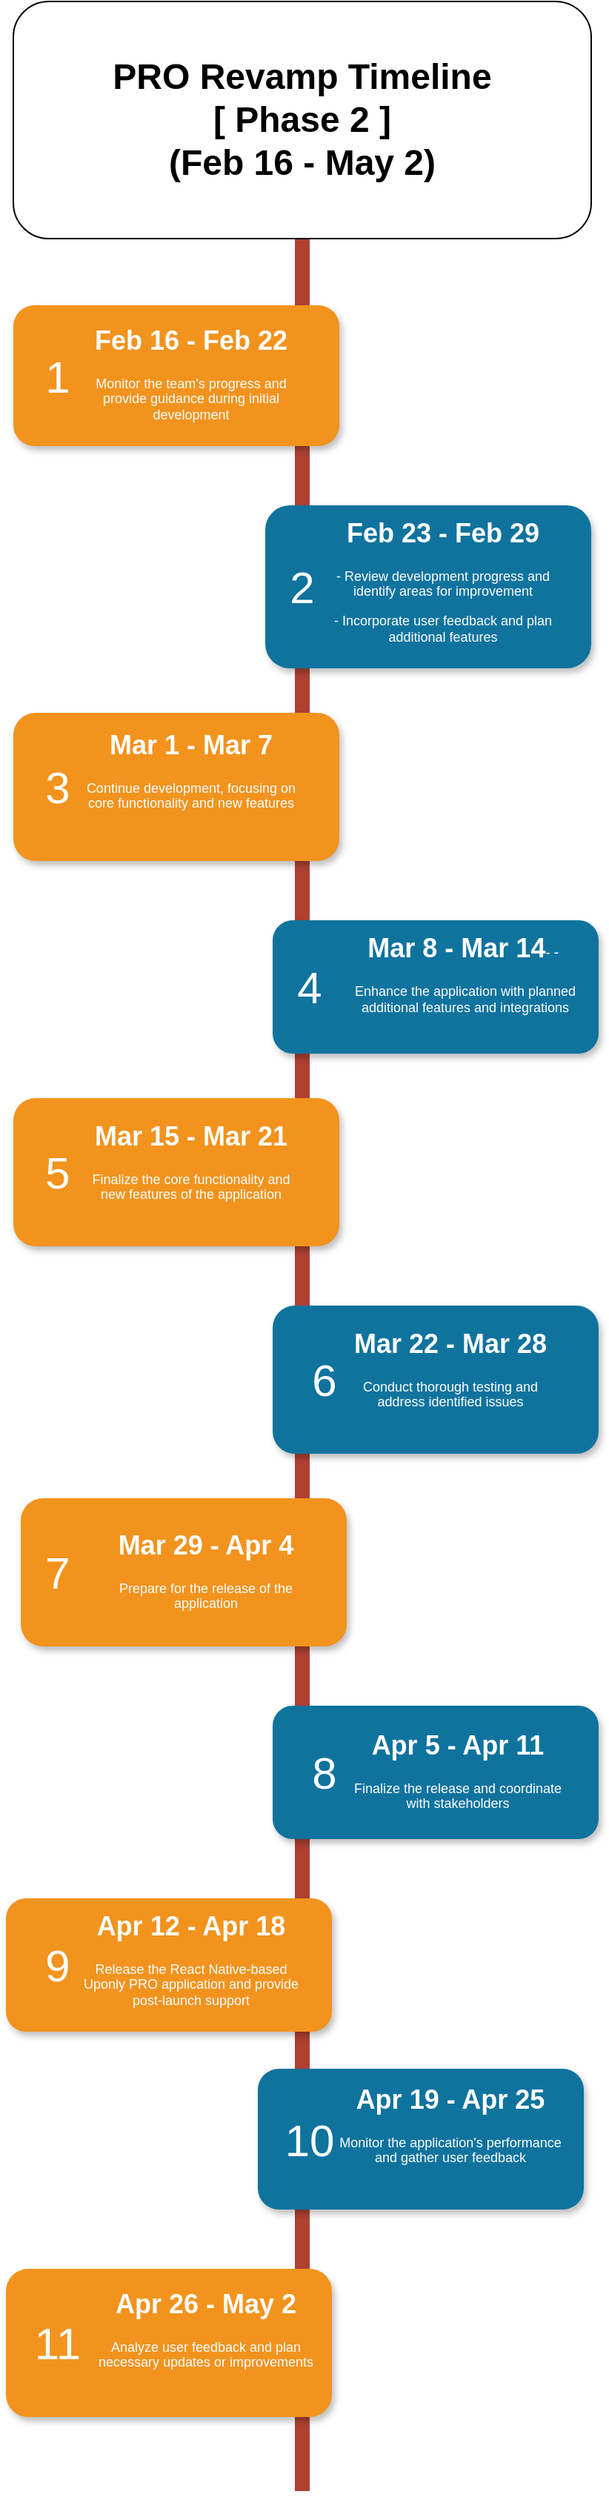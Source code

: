 <mxfile version="25.0.0">
  <diagram name="Page-1" id="zmxZgUa_38jgLE6EmigK">
    <mxGraphModel dx="1369" dy="1955" grid="1" gridSize="10" guides="1" tooltips="1" connect="0" arrows="1" fold="1" page="1" pageScale="1" pageWidth="850" pageHeight="1100" math="0" shadow="0">
      <root>
        <mxCell id="0" />
        <mxCell id="1" parent="0" />
        <mxCell id="XWHrOrHNhLMYfdM_3WN3-1" value="" style="line;strokeWidth=10;direction=south;html=1;fillColor=none;fontSize=13;fontColor=#000000;align=center;strokeColor=#AE4132;" vertex="1" parent="1">
          <mxGeometry x="360" y="70" width="10" height="1540" as="geometry" />
        </mxCell>
        <mxCell id="XWHrOrHNhLMYfdM_3WN3-2" value="" style="rounded=1;whiteSpace=wrap;html=1;strokeColor=none;strokeWidth=1;fillColor=#F2931E;fontSize=13;fontColor=#FFFFFF;align=center;gradientColor=none;gradientDirection=east;verticalAlign=top;shadow=1;" vertex="1" parent="1">
          <mxGeometry x="170" y="135" width="220" height="95" as="geometry" />
        </mxCell>
        <mxCell id="XWHrOrHNhLMYfdM_3WN3-3" value="1" style="text;html=1;strokeColor=none;fillColor=none;align=center;verticalAlign=middle;whiteSpace=wrap;fontSize=30;fontColor=#FFFFFF;" vertex="1" parent="1">
          <mxGeometry x="180" y="172.5" width="40" height="20" as="geometry" />
        </mxCell>
        <mxCell id="XWHrOrHNhLMYfdM_3WN3-4" value="" style="rounded=1;whiteSpace=wrap;html=1;strokeColor=none;strokeWidth=1;fillColor=#10739E;fontSize=13;fontColor=#FFFFFF;align=center;gradientColor=none;gradientDirection=east;verticalAlign=top;shadow=1;" vertex="1" parent="1">
          <mxGeometry x="340" y="270" width="220" height="110" as="geometry" />
        </mxCell>
        <mxCell id="XWHrOrHNhLMYfdM_3WN3-5" value="2" style="text;html=1;strokeColor=none;fillColor=none;align=center;verticalAlign=middle;whiteSpace=wrap;fontSize=30;fontColor=#FFFFFF;" vertex="1" parent="1">
          <mxGeometry x="345" y="315" width="40" height="20" as="geometry" />
        </mxCell>
        <mxCell id="XWHrOrHNhLMYfdM_3WN3-6" value="" style="rounded=1;whiteSpace=wrap;html=1;strokeColor=none;strokeWidth=1;fillColor=#F2931E;fontSize=13;fontColor=#FFFFFF;align=center;gradientColor=none;gradientDirection=east;verticalAlign=top;shadow=1;" vertex="1" parent="1">
          <mxGeometry x="170" y="410" width="220" height="100" as="geometry" />
        </mxCell>
        <mxCell id="XWHrOrHNhLMYfdM_3WN3-7" value="3" style="text;html=1;strokeColor=none;fillColor=none;align=center;verticalAlign=middle;whiteSpace=wrap;fontSize=30;fontColor=#FFFFFF;" vertex="1" parent="1">
          <mxGeometry x="180" y="450" width="40" height="20" as="geometry" />
        </mxCell>
        <mxCell id="XWHrOrHNhLMYfdM_3WN3-8" value="" style="rounded=1;whiteSpace=wrap;html=1;strokeColor=none;strokeWidth=1;fillColor=#10739E;fontSize=13;fontColor=#FFFFFF;align=center;gradientColor=none;gradientDirection=east;verticalAlign=top;shadow=1;" vertex="1" parent="1">
          <mxGeometry x="345" y="550" width="220" height="90" as="geometry" />
        </mxCell>
        <mxCell id="XWHrOrHNhLMYfdM_3WN3-9" value="4" style="text;html=1;strokeColor=none;fillColor=none;align=center;verticalAlign=middle;whiteSpace=wrap;fontSize=30;fontColor=#FFFFFF;" vertex="1" parent="1">
          <mxGeometry x="350" y="585" width="40" height="20" as="geometry" />
        </mxCell>
        <mxCell id="XWHrOrHNhLMYfdM_3WN3-10" value="" style="rounded=1;whiteSpace=wrap;html=1;strokeColor=none;strokeWidth=1;fillColor=#F2931E;fontSize=13;fontColor=#FFFFFF;align=center;gradientColor=none;gradientDirection=east;verticalAlign=top;shadow=1;" vertex="1" parent="1">
          <mxGeometry x="170" y="670" width="220" height="100" as="geometry" />
        </mxCell>
        <mxCell id="XWHrOrHNhLMYfdM_3WN3-11" value="5" style="text;html=1;strokeColor=none;fillColor=none;align=center;verticalAlign=middle;whiteSpace=wrap;fontSize=30;fontColor=#FFFFFF;" vertex="1" parent="1">
          <mxGeometry x="180" y="710" width="40" height="20" as="geometry" />
        </mxCell>
        <mxCell id="XWHrOrHNhLMYfdM_3WN3-12" value="" style="rounded=1;whiteSpace=wrap;html=1;strokeColor=none;strokeWidth=1;fillColor=#10739E;fontSize=13;fontColor=#FFFFFF;align=center;gradientColor=none;gradientDirection=east;verticalAlign=top;shadow=1;" vertex="1" parent="1">
          <mxGeometry x="345" y="810" width="220" height="100" as="geometry" />
        </mxCell>
        <mxCell id="XWHrOrHNhLMYfdM_3WN3-13" value="6" style="text;html=1;strokeColor=none;fillColor=none;align=center;verticalAlign=middle;whiteSpace=wrap;fontSize=30;fontColor=#FFFFFF;" vertex="1" parent="1">
          <mxGeometry x="360" y="850" width="40" height="20" as="geometry" />
        </mxCell>
        <mxCell id="XWHrOrHNhLMYfdM_3WN3-14" value="" style="rounded=1;whiteSpace=wrap;html=1;strokeColor=none;strokeWidth=1;fillColor=#F2931E;fontSize=13;fontColor=#FFFFFF;align=center;gradientColor=none;gradientDirection=east;verticalAlign=top;shadow=1;" vertex="1" parent="1">
          <mxGeometry x="175" y="940" width="220" height="100" as="geometry" />
        </mxCell>
        <mxCell id="XWHrOrHNhLMYfdM_3WN3-15" value="7" style="text;html=1;strokeColor=none;fillColor=none;align=center;verticalAlign=middle;whiteSpace=wrap;fontSize=30;fontColor=#FFFFFF;" vertex="1" parent="1">
          <mxGeometry x="180" y="980" width="40" height="20" as="geometry" />
        </mxCell>
        <mxCell id="XWHrOrHNhLMYfdM_3WN3-16" value="" style="rounded=1;whiteSpace=wrap;html=1;strokeColor=none;strokeWidth=1;fillColor=#10739E;fontSize=13;fontColor=#FFFFFF;align=center;gradientColor=none;gradientDirection=east;verticalAlign=top;shadow=1;" vertex="1" parent="1">
          <mxGeometry x="345" y="1080" width="220" height="90" as="geometry" />
        </mxCell>
        <mxCell id="XWHrOrHNhLMYfdM_3WN3-17" value="8" style="text;html=1;strokeColor=none;fillColor=none;align=center;verticalAlign=middle;whiteSpace=wrap;fontSize=30;fontColor=#FFFFFF;" vertex="1" parent="1">
          <mxGeometry x="360" y="1115" width="40" height="20" as="geometry" />
        </mxCell>
        <mxCell id="XWHrOrHNhLMYfdM_3WN3-18" value="&lt;h1&gt;Feb 16 - Feb 22&lt;/h1&gt;&lt;p&gt;Monitor the team&#39;s progress and provide guidance during initial development&lt;br&gt;&lt;/p&gt;" style="text;html=1;spacing=5;spacingTop=-20;whiteSpace=wrap;overflow=hidden;strokeColor=none;strokeWidth=4;fillColor=none;gradientColor=#007FFF;fontSize=9;fontColor=#FFFFFF;align=center;" vertex="1" parent="1">
          <mxGeometry x="210" y="147" width="160" height="71" as="geometry" />
        </mxCell>
        <mxCell id="XWHrOrHNhLMYfdM_3WN3-19" value="&lt;h1&gt;&lt;span style=&quot;white-space: normal;&quot;&gt;Feb 23 - Feb 29&lt;/span&gt;&lt;br&gt;&lt;/h1&gt;&lt;p&gt;- Review development progress and identify areas for improvement&lt;/p&gt;&lt;p&gt;- Incorporate user feedback and plan additional features&lt;/p&gt;" style="text;html=1;spacing=5;spacingTop=-20;whiteSpace=wrap;overflow=hidden;strokeColor=none;strokeWidth=4;fillColor=none;gradientColor=#007FFF;fontSize=9;fontColor=#FFFFFF;align=center;" vertex="1" parent="1">
          <mxGeometry x="380" y="277" width="160" height="96" as="geometry" />
        </mxCell>
        <mxCell id="XWHrOrHNhLMYfdM_3WN3-20" value="&lt;h1&gt;Mar 1 - Mar 7&lt;/h1&gt;&lt;p&gt;Continue development, focusing on core functionality and new features&lt;br&gt;&lt;/p&gt;" style="text;html=1;spacing=5;spacingTop=-20;whiteSpace=wrap;overflow=hidden;strokeColor=none;strokeWidth=4;fillColor=none;gradientColor=#007FFF;fontSize=9;fontColor=#FFFFFF;align=center;" vertex="1" parent="1">
          <mxGeometry x="210" y="420" width="160" height="80" as="geometry" />
        </mxCell>
        <mxCell id="XWHrOrHNhLMYfdM_3WN3-21" value="&lt;h1&gt;&lt;span style=&quot;white-space: normal;&quot;&gt;&lt;span style=&quot;background-color: initial;&quot;&gt;Mar 8 - Mar 14&lt;/span&gt;&lt;/span&gt;&lt;span style=&quot;background-color: initial; font-size: 9px; font-weight: normal;&quot;&gt;-&amp;nbsp;&lt;/span&gt;&lt;span style=&quot;background-color: initial; font-weight: 400;&quot;&gt;&lt;font size=&quot;1&quot;&gt;-&amp;nbsp;&lt;/font&gt;&lt;/span&gt;&lt;/h1&gt;&lt;div&gt;Enhance the application with planned additional features and integrations&lt;span style=&quot;background-color: initial; font-weight: 400;&quot;&gt;&lt;font size=&quot;1&quot;&gt;&lt;br&gt;&lt;/font&gt;&lt;/span&gt;&lt;/div&gt;" style="text;html=1;spacing=5;spacingTop=-20;whiteSpace=wrap;overflow=hidden;strokeColor=none;strokeWidth=4;fillColor=none;gradientColor=#007FFF;fontSize=9;fontColor=#FFFFFF;align=center;" vertex="1" parent="1">
          <mxGeometry x="395" y="557" width="160" height="83" as="geometry" />
        </mxCell>
        <mxCell id="XWHrOrHNhLMYfdM_3WN3-22" value="&lt;h1&gt;&lt;span style=&quot;white-space: normal;&quot;&gt;Mar 15 - Mar 21&lt;/span&gt;&lt;br&gt;&lt;/h1&gt;&lt;p&gt;Finalize the core functionality and new features of the application&lt;/p&gt;" style="text;html=1;spacing=5;spacingTop=-20;whiteSpace=wrap;overflow=hidden;strokeColor=none;strokeWidth=4;fillColor=none;gradientColor=#007FFF;fontSize=9;fontColor=#FFFFFF;align=center;" vertex="1" parent="1">
          <mxGeometry x="210" y="683.5" width="160" height="73" as="geometry" />
        </mxCell>
        <mxCell id="XWHrOrHNhLMYfdM_3WN3-23" value="&lt;h1&gt;Mar 22 - Mar 28&lt;/h1&gt;&lt;p&gt;Conduct thorough testing and address identified issues&lt;br&gt;&lt;/p&gt;" style="text;html=1;spacing=5;spacingTop=-20;whiteSpace=wrap;overflow=hidden;strokeColor=none;strokeWidth=4;fillColor=none;gradientColor=#007FFF;fontSize=9;fontColor=#FFFFFF;align=center;" vertex="1" parent="1">
          <mxGeometry x="385" y="823.5" width="160" height="73" as="geometry" />
        </mxCell>
        <mxCell id="XWHrOrHNhLMYfdM_3WN3-24" value="&lt;h1&gt;Mar 29 - Apr 4&lt;/h1&gt;&lt;p&gt;Prepare for the release of the application&lt;br&gt;&lt;/p&gt;" style="text;html=1;spacing=5;spacingTop=-20;whiteSpace=wrap;overflow=hidden;strokeColor=none;strokeWidth=4;fillColor=none;gradientColor=#007FFF;fontSize=9;fontColor=#FFFFFF;align=center;" vertex="1" parent="1">
          <mxGeometry x="220" y="960" width="160" height="60" as="geometry" />
        </mxCell>
        <mxCell id="XWHrOrHNhLMYfdM_3WN3-25" value="&lt;h1&gt;Apr 5 - Apr 11&lt;/h1&gt;&lt;p&gt;Finalize the release and coordinate with stakeholders&lt;/p&gt;" style="text;html=1;spacing=5;spacingTop=-20;whiteSpace=wrap;overflow=hidden;strokeColor=none;strokeWidth=4;fillColor=none;gradientColor=#007FFF;fontSize=9;fontColor=#FFFFFF;align=center;" vertex="1" parent="1">
          <mxGeometry x="390" y="1095" width="160" height="75" as="geometry" />
        </mxCell>
        <mxCell id="XWHrOrHNhLMYfdM_3WN3-26" value="" style="rounded=1;whiteSpace=wrap;html=1;strokeColor=none;strokeWidth=1;fillColor=#F2931E;fontSize=13;fontColor=#FFFFFF;align=center;gradientColor=none;gradientDirection=east;verticalAlign=top;shadow=1;" vertex="1" parent="1">
          <mxGeometry x="165" y="1210" width="220" height="90" as="geometry" />
        </mxCell>
        <mxCell id="XWHrOrHNhLMYfdM_3WN3-27" value="9" style="text;html=1;strokeColor=none;fillColor=none;align=center;verticalAlign=middle;whiteSpace=wrap;fontSize=30;fontColor=#FFFFFF;" vertex="1" parent="1">
          <mxGeometry x="180" y="1245" width="40" height="20" as="geometry" />
        </mxCell>
        <mxCell id="XWHrOrHNhLMYfdM_3WN3-28" value="" style="rounded=1;whiteSpace=wrap;html=1;strokeColor=none;strokeWidth=1;fillColor=#10739E;fontSize=13;fontColor=#FFFFFF;align=center;gradientColor=none;gradientDirection=east;verticalAlign=top;shadow=1;" vertex="1" parent="1">
          <mxGeometry x="335" y="1325" width="220" height="95" as="geometry" />
        </mxCell>
        <mxCell id="XWHrOrHNhLMYfdM_3WN3-29" value="10" style="text;html=1;strokeColor=none;fillColor=none;align=center;verticalAlign=middle;whiteSpace=wrap;fontSize=30;fontColor=#FFFFFF;" vertex="1" parent="1">
          <mxGeometry x="350" y="1362.5" width="40" height="20" as="geometry" />
        </mxCell>
        <mxCell id="XWHrOrHNhLMYfdM_3WN3-30" value="&lt;h1&gt;Apr 12 - Apr 18&lt;/h1&gt;&lt;p&gt;Release the React Native-based Uponly PRO application and provide post-launch support&lt;/p&gt;" style="text;html=1;spacing=5;spacingTop=-20;whiteSpace=wrap;overflow=hidden;strokeColor=none;strokeWidth=4;fillColor=none;gradientColor=#007FFF;fontSize=9;fontColor=#FFFFFF;align=center;" vertex="1" parent="1">
          <mxGeometry x="210" y="1216.5" width="160" height="77" as="geometry" />
        </mxCell>
        <mxCell id="XWHrOrHNhLMYfdM_3WN3-31" value="&lt;h1&gt;Apr 19 - Apr 25&lt;br&gt;&lt;/h1&gt;&lt;p&gt;Monitor the application&#39;s performance and gather user feedback&lt;/p&gt;" style="text;html=1;spacing=5;spacingTop=-20;whiteSpace=wrap;overflow=hidden;strokeColor=none;strokeWidth=4;fillColor=none;gradientColor=#007FFF;fontSize=9;fontColor=#FFFFFF;align=center;" vertex="1" parent="1">
          <mxGeometry x="385" y="1334" width="160" height="77" as="geometry" />
        </mxCell>
        <mxCell id="XWHrOrHNhLMYfdM_3WN3-32" value="&lt;b&gt;&lt;font style=&quot;font-size: 24px;&quot;&gt;PRO Revamp Timeline &lt;br&gt;[ Phase 2 ]&lt;br&gt;(&lt;/font&gt;&lt;/b&gt;&lt;b&gt;&lt;font style=&quot;font-size: 24px;&quot;&gt;Feb 16&lt;/font&gt;&lt;/b&gt;&lt;b&gt;&lt;font style=&quot;font-size: 24px;&quot;&gt;&amp;nbsp;- May 2)&lt;/font&gt;&lt;/b&gt;" style="rounded=1;whiteSpace=wrap;html=1;" vertex="1" parent="1">
          <mxGeometry x="170" y="-70" width="390" height="160" as="geometry" />
        </mxCell>
        <mxCell id="XWHrOrHNhLMYfdM_3WN3-33" value="" style="rounded=1;whiteSpace=wrap;html=1;strokeColor=none;strokeWidth=1;fillColor=#F2931E;fontSize=13;fontColor=#FFFFFF;align=center;gradientColor=none;gradientDirection=east;verticalAlign=top;shadow=1;" vertex="1" parent="1">
          <mxGeometry x="165" y="1460" width="220" height="100" as="geometry" />
        </mxCell>
        <mxCell id="XWHrOrHNhLMYfdM_3WN3-34" value="11" style="text;html=1;strokeColor=none;fillColor=none;align=center;verticalAlign=middle;whiteSpace=wrap;fontSize=30;fontColor=#FFFFFF;" vertex="1" parent="1">
          <mxGeometry x="180" y="1500" width="40" height="20" as="geometry" />
        </mxCell>
        <mxCell id="XWHrOrHNhLMYfdM_3WN3-35" value="&lt;h1&gt;&lt;span style=&quot;white-space: normal;&quot;&gt;Apr 26 - May 2&lt;/span&gt;&lt;br&gt;&lt;/h1&gt;&lt;p&gt;Analyze user feedback and plan necessary updates or improvements&lt;/p&gt;" style="text;html=1;spacing=5;spacingTop=-20;whiteSpace=wrap;overflow=hidden;strokeColor=none;strokeWidth=4;fillColor=none;gradientColor=#007FFF;fontSize=9;fontColor=#FFFFFF;align=center;" vertex="1" parent="1">
          <mxGeometry x="220" y="1471.5" width="160" height="77" as="geometry" />
        </mxCell>
      </root>
    </mxGraphModel>
  </diagram>
</mxfile>
